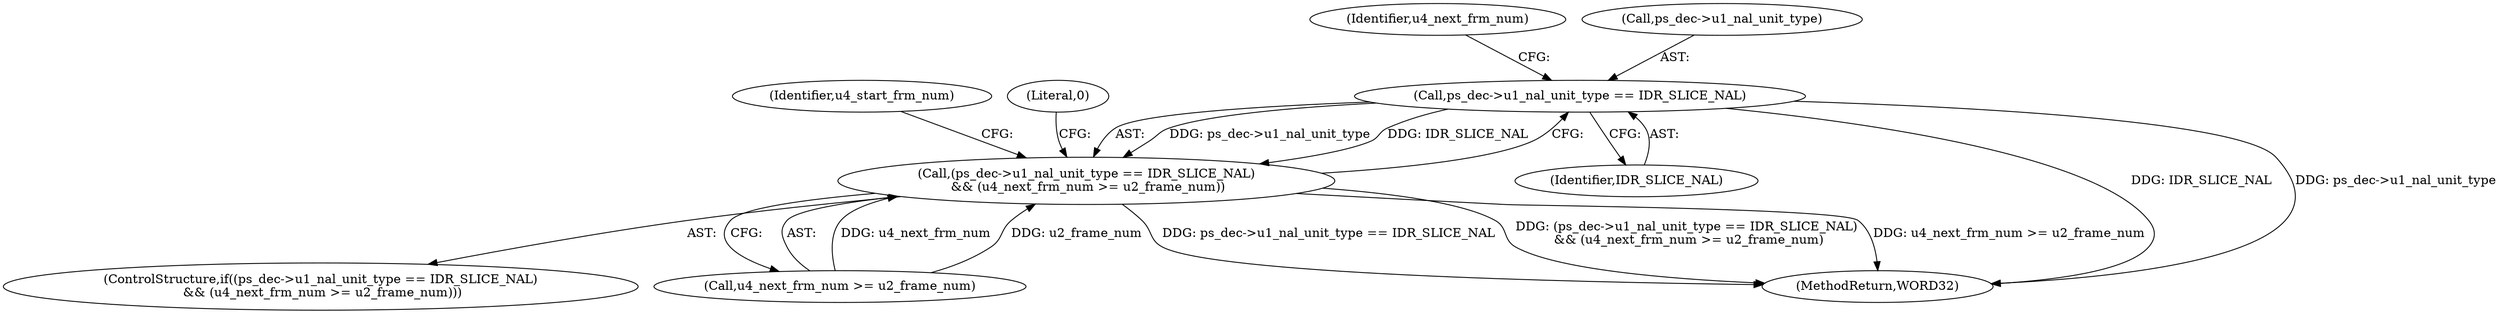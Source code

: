 digraph "0_Android_5c3fd5d93a268abb20ff22f26009535b40db3c7d@pointer" {
"1000172" [label="(Call,ps_dec->u1_nal_unit_type == IDR_SLICE_NAL)"];
"1000171" [label="(Call,(ps_dec->u1_nal_unit_type == IDR_SLICE_NAL)\n && (u4_next_frm_num >= u2_frame_num))"];
"1000176" [label="(Identifier,IDR_SLICE_NAL)"];
"1000177" [label="(Call,u4_next_frm_num >= u2_frame_num)"];
"1000184" [label="(Identifier,u4_start_frm_num)"];
"1000171" [label="(Call,(ps_dec->u1_nal_unit_type == IDR_SLICE_NAL)\n && (u4_next_frm_num >= u2_frame_num))"];
"1000178" [label="(Identifier,u4_next_frm_num)"];
"1000172" [label="(Call,ps_dec->u1_nal_unit_type == IDR_SLICE_NAL)"];
"1000170" [label="(ControlStructure,if((ps_dec->u1_nal_unit_type == IDR_SLICE_NAL)\n && (u4_next_frm_num >= u2_frame_num)))"];
"1000461" [label="(MethodReturn,WORD32)"];
"1000173" [label="(Call,ps_dec->u1_nal_unit_type)"];
"1000182" [label="(Literal,0)"];
"1000172" -> "1000171"  [label="AST: "];
"1000172" -> "1000176"  [label="CFG: "];
"1000173" -> "1000172"  [label="AST: "];
"1000176" -> "1000172"  [label="AST: "];
"1000178" -> "1000172"  [label="CFG: "];
"1000171" -> "1000172"  [label="CFG: "];
"1000172" -> "1000461"  [label="DDG: IDR_SLICE_NAL"];
"1000172" -> "1000461"  [label="DDG: ps_dec->u1_nal_unit_type"];
"1000172" -> "1000171"  [label="DDG: ps_dec->u1_nal_unit_type"];
"1000172" -> "1000171"  [label="DDG: IDR_SLICE_NAL"];
"1000171" -> "1000170"  [label="AST: "];
"1000171" -> "1000177"  [label="CFG: "];
"1000177" -> "1000171"  [label="AST: "];
"1000182" -> "1000171"  [label="CFG: "];
"1000184" -> "1000171"  [label="CFG: "];
"1000171" -> "1000461"  [label="DDG: ps_dec->u1_nal_unit_type == IDR_SLICE_NAL"];
"1000171" -> "1000461"  [label="DDG: (ps_dec->u1_nal_unit_type == IDR_SLICE_NAL)\n && (u4_next_frm_num >= u2_frame_num)"];
"1000171" -> "1000461"  [label="DDG: u4_next_frm_num >= u2_frame_num"];
"1000177" -> "1000171"  [label="DDG: u4_next_frm_num"];
"1000177" -> "1000171"  [label="DDG: u2_frame_num"];
}
